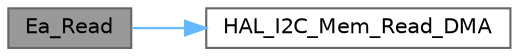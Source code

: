 digraph "Ea_Read"
{
 // LATEX_PDF_SIZE
  bgcolor="transparent";
  edge [fontname=Helvetica,fontsize=10,labelfontname=Helvetica,labelfontsize=10];
  node [fontname=Helvetica,fontsize=10,shape=box,height=0.2,width=0.4];
  rankdir="LR";
  Node1 [id="Node000001",label="Ea_Read",height=0.2,width=0.4,color="gray40", fillcolor="grey60", style="filled", fontcolor="black",tooltip="Ea Read function."];
  Node1 -> Node2 [id="edge1_Node000001_Node000002",color="steelblue1",style="solid",tooltip=" "];
  Node2 [id="Node000002",label="HAL_I2C_Mem_Read_DMA",height=0.2,width=0.4,color="grey40", fillcolor="white", style="filled",URL="$group___i2_c___exported___functions___group2.html#gab25b99552182d2486d8eb441fffdd0a4",tooltip=" "];
}
